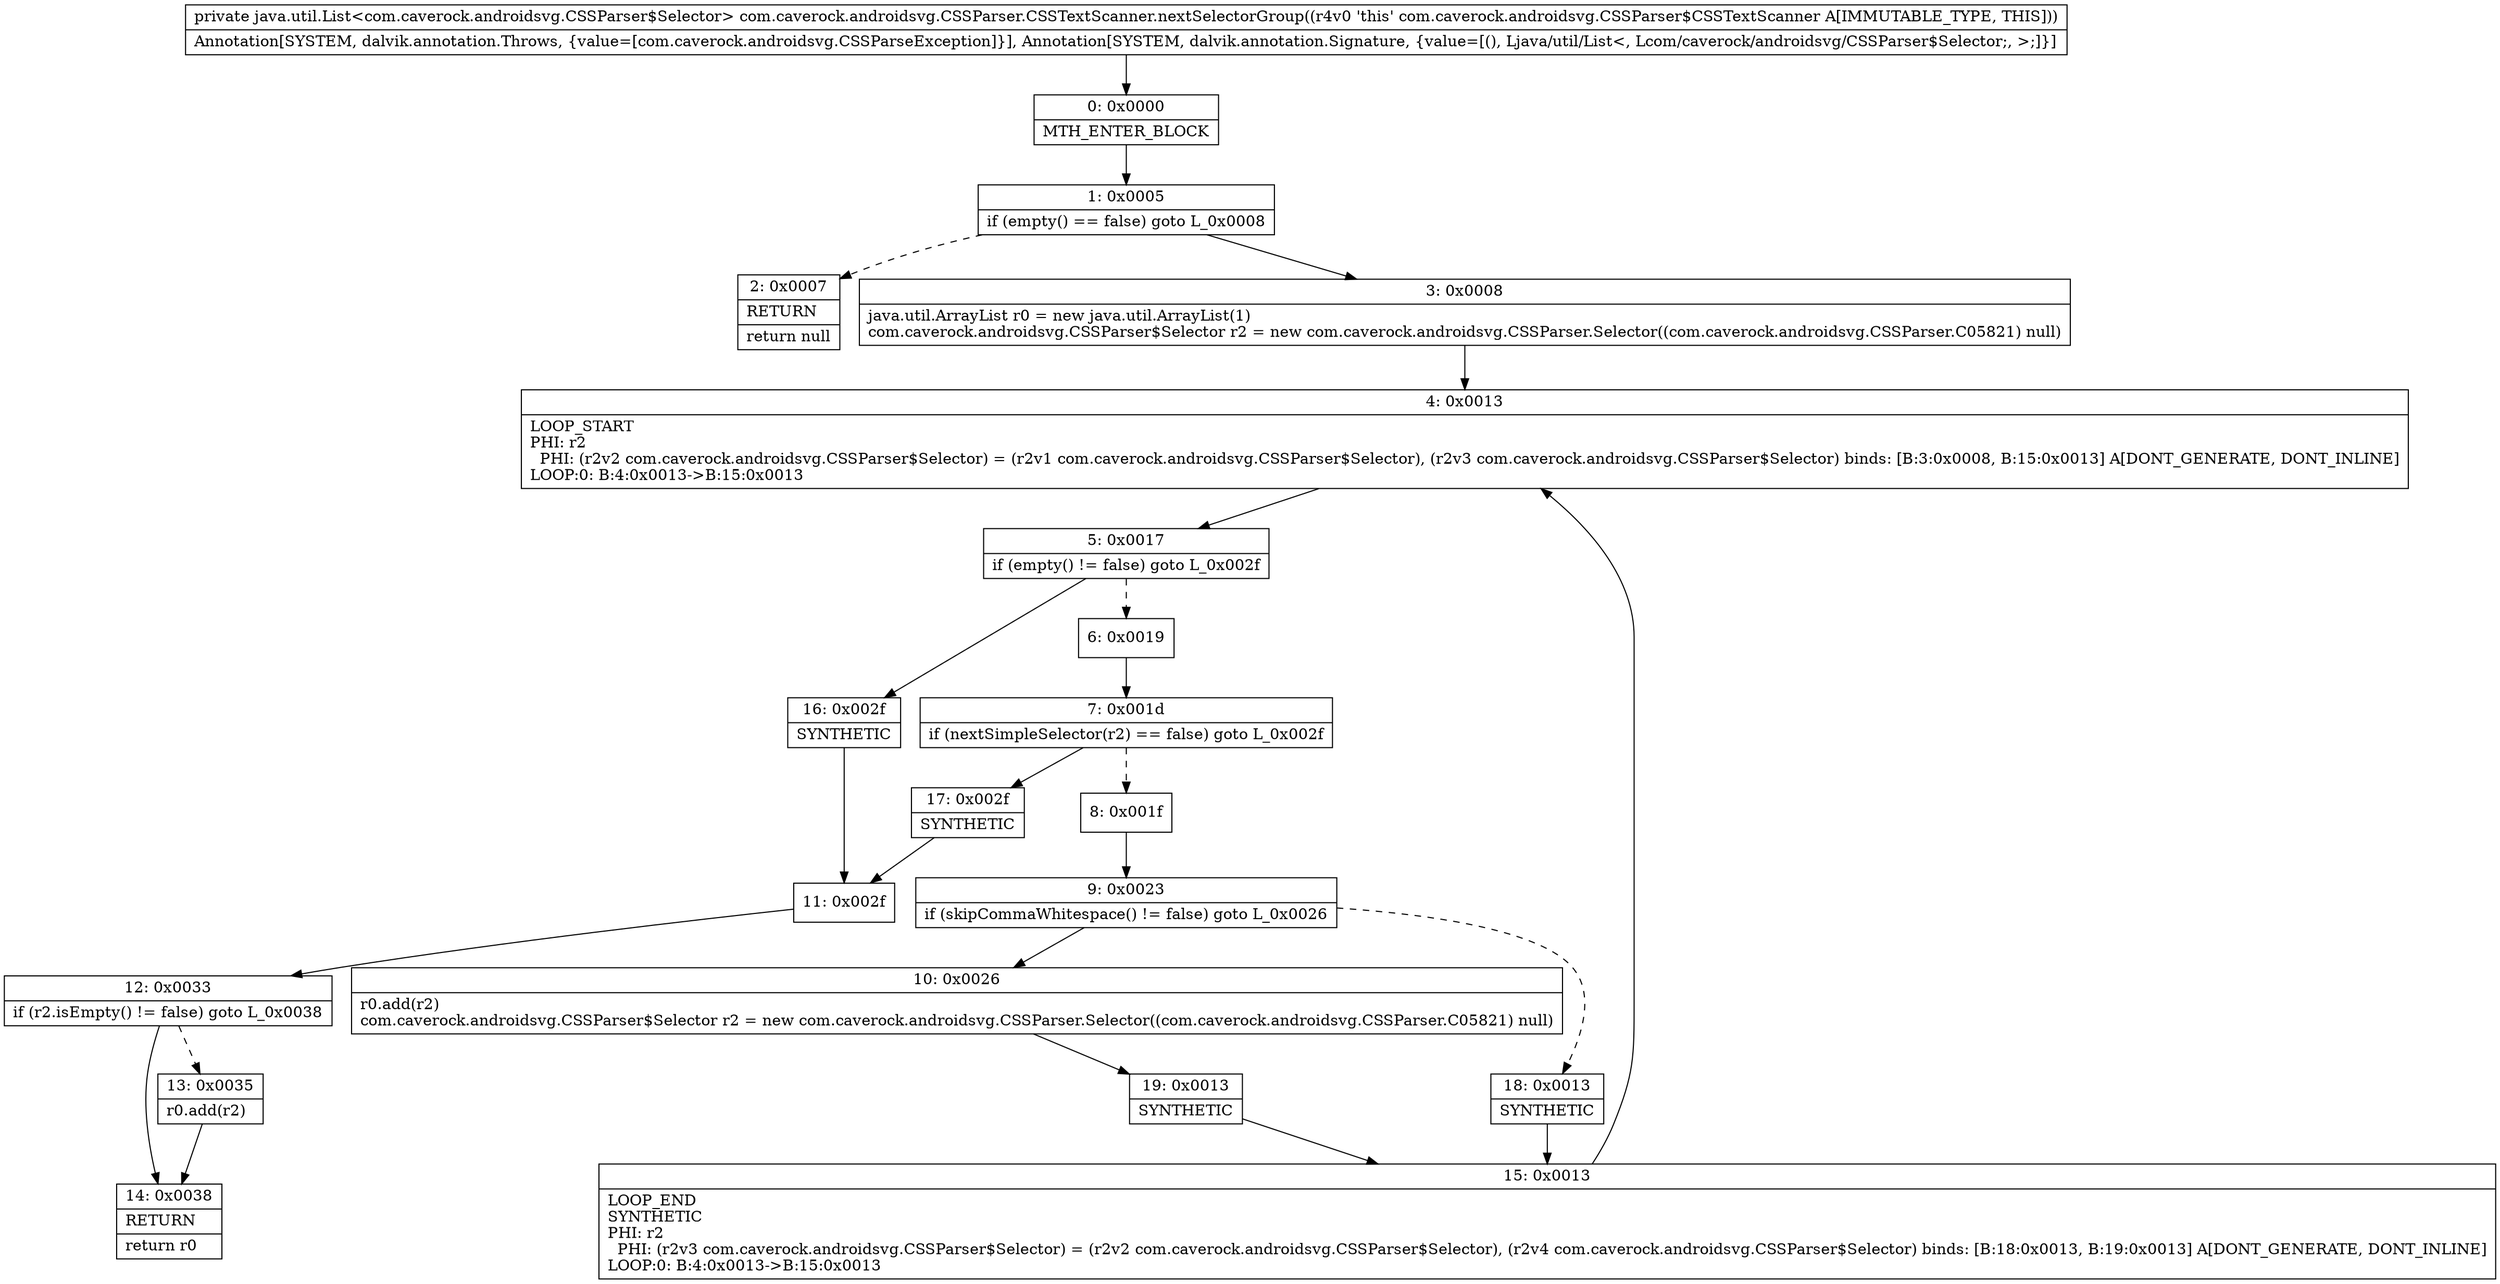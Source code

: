 digraph "CFG forcom.caverock.androidsvg.CSSParser.CSSTextScanner.nextSelectorGroup()Ljava\/util\/List;" {
Node_0 [shape=record,label="{0\:\ 0x0000|MTH_ENTER_BLOCK\l}"];
Node_1 [shape=record,label="{1\:\ 0x0005|if (empty() == false) goto L_0x0008\l}"];
Node_2 [shape=record,label="{2\:\ 0x0007|RETURN\l|return null\l}"];
Node_3 [shape=record,label="{3\:\ 0x0008|java.util.ArrayList r0 = new java.util.ArrayList(1)\lcom.caverock.androidsvg.CSSParser$Selector r2 = new com.caverock.androidsvg.CSSParser.Selector((com.caverock.androidsvg.CSSParser.C05821) null)\l}"];
Node_4 [shape=record,label="{4\:\ 0x0013|LOOP_START\lPHI: r2 \l  PHI: (r2v2 com.caverock.androidsvg.CSSParser$Selector) = (r2v1 com.caverock.androidsvg.CSSParser$Selector), (r2v3 com.caverock.androidsvg.CSSParser$Selector) binds: [B:3:0x0008, B:15:0x0013] A[DONT_GENERATE, DONT_INLINE]\lLOOP:0: B:4:0x0013\-\>B:15:0x0013\l}"];
Node_5 [shape=record,label="{5\:\ 0x0017|if (empty() != false) goto L_0x002f\l}"];
Node_6 [shape=record,label="{6\:\ 0x0019}"];
Node_7 [shape=record,label="{7\:\ 0x001d|if (nextSimpleSelector(r2) == false) goto L_0x002f\l}"];
Node_8 [shape=record,label="{8\:\ 0x001f}"];
Node_9 [shape=record,label="{9\:\ 0x0023|if (skipCommaWhitespace() != false) goto L_0x0026\l}"];
Node_10 [shape=record,label="{10\:\ 0x0026|r0.add(r2)\lcom.caverock.androidsvg.CSSParser$Selector r2 = new com.caverock.androidsvg.CSSParser.Selector((com.caverock.androidsvg.CSSParser.C05821) null)\l}"];
Node_11 [shape=record,label="{11\:\ 0x002f}"];
Node_12 [shape=record,label="{12\:\ 0x0033|if (r2.isEmpty() != false) goto L_0x0038\l}"];
Node_13 [shape=record,label="{13\:\ 0x0035|r0.add(r2)\l}"];
Node_14 [shape=record,label="{14\:\ 0x0038|RETURN\l|return r0\l}"];
Node_15 [shape=record,label="{15\:\ 0x0013|LOOP_END\lSYNTHETIC\lPHI: r2 \l  PHI: (r2v3 com.caverock.androidsvg.CSSParser$Selector) = (r2v2 com.caverock.androidsvg.CSSParser$Selector), (r2v4 com.caverock.androidsvg.CSSParser$Selector) binds: [B:18:0x0013, B:19:0x0013] A[DONT_GENERATE, DONT_INLINE]\lLOOP:0: B:4:0x0013\-\>B:15:0x0013\l}"];
Node_16 [shape=record,label="{16\:\ 0x002f|SYNTHETIC\l}"];
Node_17 [shape=record,label="{17\:\ 0x002f|SYNTHETIC\l}"];
Node_18 [shape=record,label="{18\:\ 0x0013|SYNTHETIC\l}"];
Node_19 [shape=record,label="{19\:\ 0x0013|SYNTHETIC\l}"];
MethodNode[shape=record,label="{private java.util.List\<com.caverock.androidsvg.CSSParser$Selector\> com.caverock.androidsvg.CSSParser.CSSTextScanner.nextSelectorGroup((r4v0 'this' com.caverock.androidsvg.CSSParser$CSSTextScanner A[IMMUTABLE_TYPE, THIS]))  | Annotation[SYSTEM, dalvik.annotation.Throws, \{value=[com.caverock.androidsvg.CSSParseException]\}], Annotation[SYSTEM, dalvik.annotation.Signature, \{value=[(), Ljava\/util\/List\<, Lcom\/caverock\/androidsvg\/CSSParser$Selector;, \>;]\}]\l}"];
MethodNode -> Node_0;
Node_0 -> Node_1;
Node_1 -> Node_2[style=dashed];
Node_1 -> Node_3;
Node_3 -> Node_4;
Node_4 -> Node_5;
Node_5 -> Node_6[style=dashed];
Node_5 -> Node_16;
Node_6 -> Node_7;
Node_7 -> Node_8[style=dashed];
Node_7 -> Node_17;
Node_8 -> Node_9;
Node_9 -> Node_10;
Node_9 -> Node_18[style=dashed];
Node_10 -> Node_19;
Node_11 -> Node_12;
Node_12 -> Node_13[style=dashed];
Node_12 -> Node_14;
Node_13 -> Node_14;
Node_15 -> Node_4;
Node_16 -> Node_11;
Node_17 -> Node_11;
Node_18 -> Node_15;
Node_19 -> Node_15;
}

